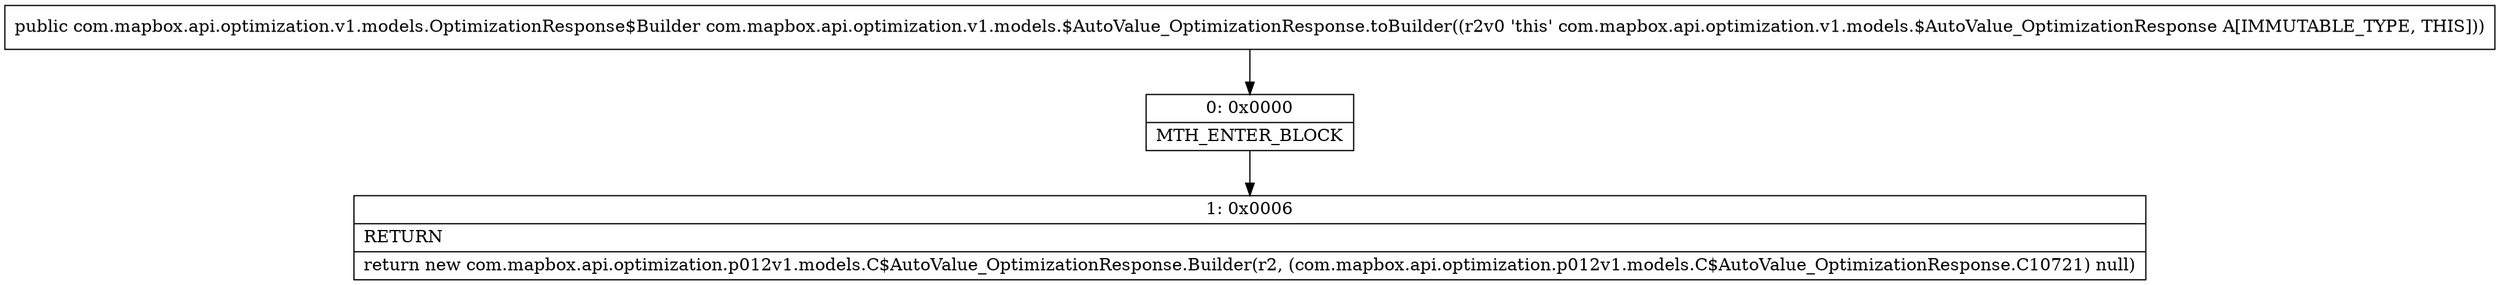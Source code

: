 digraph "CFG forcom.mapbox.api.optimization.v1.models.$AutoValue_OptimizationResponse.toBuilder()Lcom\/mapbox\/api\/optimization\/v1\/models\/OptimizationResponse$Builder;" {
Node_0 [shape=record,label="{0\:\ 0x0000|MTH_ENTER_BLOCK\l}"];
Node_1 [shape=record,label="{1\:\ 0x0006|RETURN\l|return new com.mapbox.api.optimization.p012v1.models.C$AutoValue_OptimizationResponse.Builder(r2, (com.mapbox.api.optimization.p012v1.models.C$AutoValue_OptimizationResponse.C10721) null)\l}"];
MethodNode[shape=record,label="{public com.mapbox.api.optimization.v1.models.OptimizationResponse$Builder com.mapbox.api.optimization.v1.models.$AutoValue_OptimizationResponse.toBuilder((r2v0 'this' com.mapbox.api.optimization.v1.models.$AutoValue_OptimizationResponse A[IMMUTABLE_TYPE, THIS])) }"];
MethodNode -> Node_0;
Node_0 -> Node_1;
}

